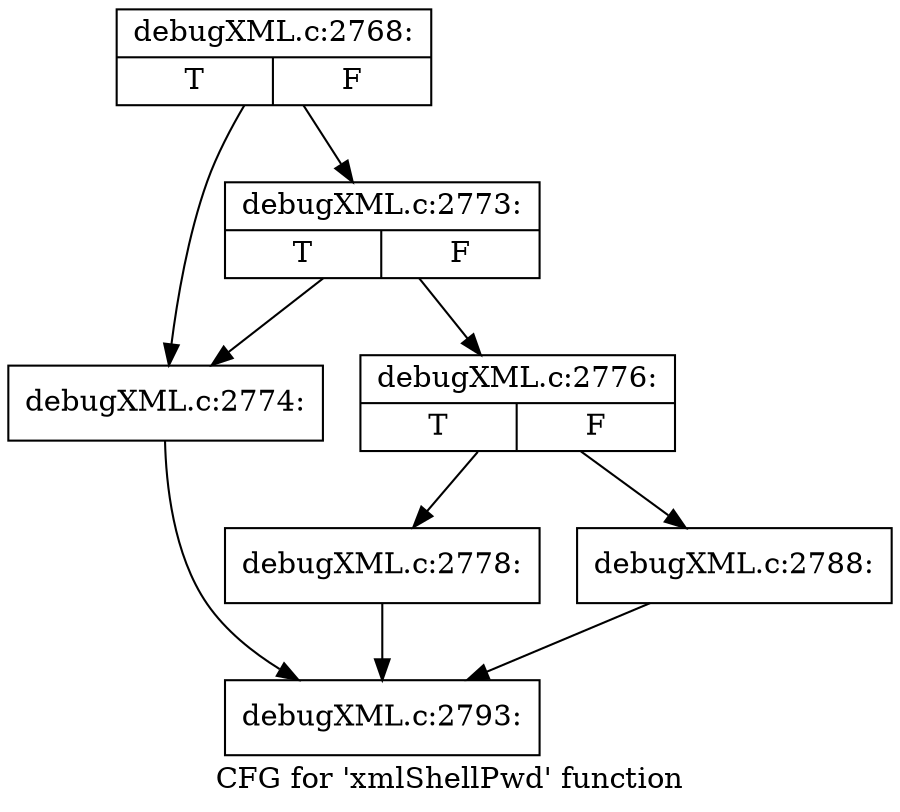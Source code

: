 digraph "CFG for 'xmlShellPwd' function" {
	label="CFG for 'xmlShellPwd' function";

	Node0x49e7120 [shape=record,label="{debugXML.c:2768:|{<s0>T|<s1>F}}"];
	Node0x49e7120 -> Node0x49f79c0;
	Node0x49e7120 -> Node0x49f7a60;
	Node0x49f7a60 [shape=record,label="{debugXML.c:2773:|{<s0>T|<s1>F}}"];
	Node0x49f7a60 -> Node0x49f79c0;
	Node0x49f7a60 -> Node0x49f7a10;
	Node0x49f79c0 [shape=record,label="{debugXML.c:2774:}"];
	Node0x49f79c0 -> Node0x49e76c0;
	Node0x49f7a10 [shape=record,label="{debugXML.c:2776:|{<s0>T|<s1>F}}"];
	Node0x49f7a10 -> Node0x49f89f0;
	Node0x49f7a10 -> Node0x49f8d20;
	Node0x49f89f0 [shape=record,label="{debugXML.c:2778:}"];
	Node0x49f89f0 -> Node0x49e76c0;
	Node0x49f8d20 [shape=record,label="{debugXML.c:2788:}"];
	Node0x49f8d20 -> Node0x49e76c0;
	Node0x49e76c0 [shape=record,label="{debugXML.c:2793:}"];
}
